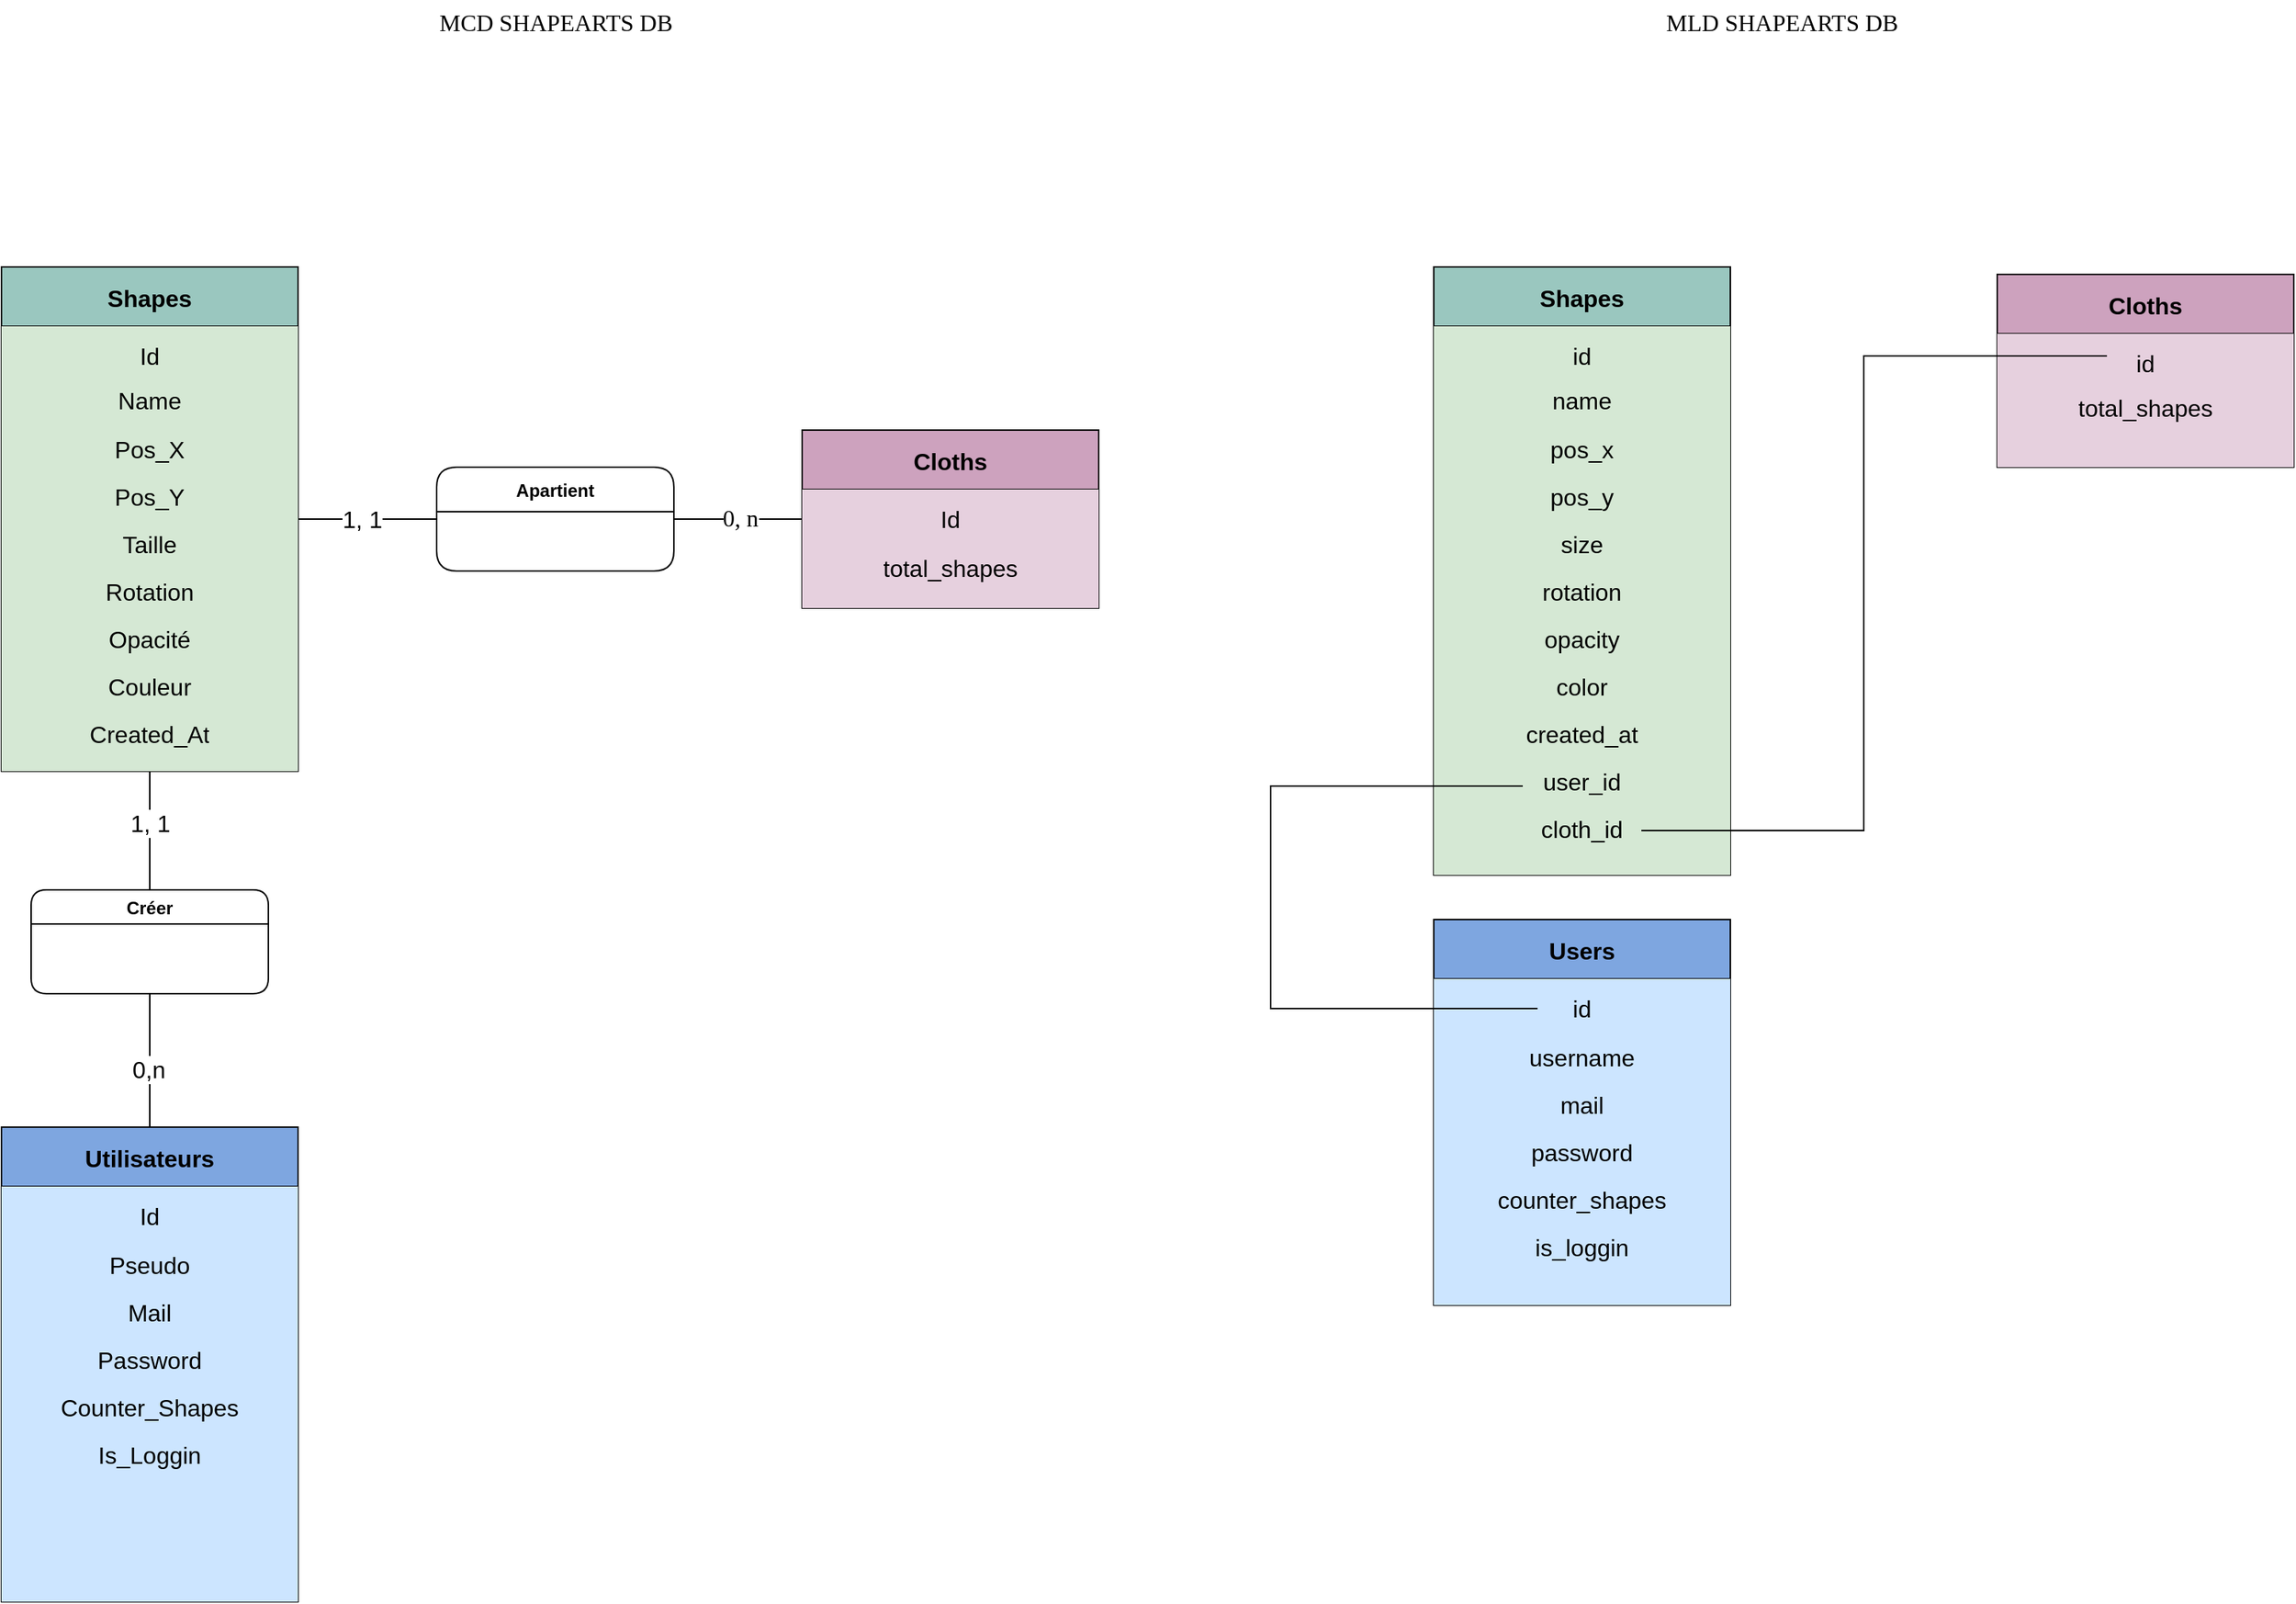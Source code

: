 <mxfile version="20.0.0" type="device"><diagram id="D3zJC0xwWxF1aX9Q_evk" name="Page-1"><mxGraphModel dx="1296" dy="1274" grid="1" gridSize="10" guides="1" tooltips="1" connect="1" arrows="1" fold="1" page="1" pageScale="1" pageWidth="827" pageHeight="1169" math="0" shadow="0"><root><mxCell id="0"/><mxCell id="1" parent="0"/><mxCell id="R02pr1ooqTb4n53eNE_C-15" style="edgeStyle=none;rounded=0;orthogonalLoop=1;jettySize=auto;html=1;exitX=1;exitY=0.5;exitDx=0;exitDy=0;entryX=0;entryY=0.5;entryDx=0;entryDy=0;endArrow=none;endFill=0;" edge="1" parent="1" source="R02pr1ooqTb4n53eNE_C-12" target="R02pr1ooqTb4n53eNE_C-14"><mxGeometry relative="1" as="geometry"/></mxCell><mxCell id="R02pr1ooqTb4n53eNE_C-32" value="1, 1" style="edgeLabel;html=1;align=center;verticalAlign=middle;resizable=0;points=[];fontSize=16;" vertex="1" connectable="0" parent="R02pr1ooqTb4n53eNE_C-15"><mxGeometry x="-0.079" relative="1" as="geometry"><mxPoint as="offset"/></mxGeometry></mxCell><mxCell id="R02pr1ooqTb4n53eNE_C-12" value="Shapes" style="swimlane;startSize=40;labelBackgroundColor=none;fillColor=#9AC7BF;fontSize=16;" vertex="1" parent="1"><mxGeometry x="40" y="200" width="200" height="340" as="geometry"/></mxCell><mxCell id="R02pr1ooqTb4n53eNE_C-21" value="&lt;h1 style=&quot;font-size: 16px;&quot;&gt;&lt;span style=&quot;background-color: initial; font-size: 16px; font-weight: normal; line-height: 1;&quot;&gt;Id&lt;/span&gt;&lt;br style=&quot;font-size: 16px;&quot;&gt;&lt;/h1&gt;&lt;div&gt;&lt;span style=&quot;background-color: initial; font-size: 16px; font-weight: normal; line-height: 1;&quot;&gt;Name&lt;/span&gt;&lt;/div&gt;&lt;p style=&quot;font-size: 16px; line-height: 1;&quot;&gt;Pos_X&lt;/p&gt;&lt;p style=&quot;font-size: 16px; line-height: 1;&quot;&gt;Pos_Y&lt;/p&gt;&lt;p style=&quot;font-size: 16px; line-height: 1;&quot;&gt;Taille&lt;/p&gt;&lt;p style=&quot;font-size: 16px; line-height: 1;&quot;&gt;Rotation&lt;/p&gt;&lt;p style=&quot;font-size: 16px; line-height: 1;&quot;&gt;Opacité&lt;/p&gt;&lt;p style=&quot;font-size: 16px; line-height: 1;&quot;&gt;Couleur&lt;/p&gt;&lt;p style=&quot;font-size: 16px; line-height: 1;&quot;&gt;Created_At&lt;/p&gt;" style="text;html=1;strokeColor=none;fillColor=#D5E8D4;spacing=5;spacingTop=-10;whiteSpace=wrap;overflow=hidden;rounded=0;align=center;fontSize=16;" vertex="1" parent="R02pr1ooqTb4n53eNE_C-12"><mxGeometry y="40" width="200" height="300" as="geometry"/></mxCell><mxCell id="R02pr1ooqTb4n53eNE_C-22" style="edgeStyle=none;rounded=0;orthogonalLoop=1;jettySize=auto;html=1;entryX=0.5;entryY=0;entryDx=0;entryDy=0;fontSize=16;endArrow=none;endFill=0;" edge="1" parent="R02pr1ooqTb4n53eNE_C-12" source="R02pr1ooqTb4n53eNE_C-21" target="R02pr1ooqTb4n53eNE_C-21"><mxGeometry relative="1" as="geometry"/></mxCell><mxCell id="R02pr1ooqTb4n53eNE_C-51" style="edgeStyle=none;rounded=0;orthogonalLoop=1;jettySize=auto;html=1;entryX=0;entryY=0.25;entryDx=0;entryDy=0;fontFamily=Verdana;fontSize=16;endArrow=none;endFill=0;" edge="1" parent="1" source="R02pr1ooqTb4n53eNE_C-14" target="R02pr1ooqTb4n53eNE_C-28"><mxGeometry relative="1" as="geometry"/></mxCell><mxCell id="R02pr1ooqTb4n53eNE_C-52" value="0, n" style="edgeLabel;html=1;align=center;verticalAlign=middle;resizable=0;points=[];fontSize=16;fontFamily=Verdana;" vertex="1" connectable="0" parent="R02pr1ooqTb4n53eNE_C-51"><mxGeometry x="0.031" y="1" relative="1" as="geometry"><mxPoint as="offset"/></mxGeometry></mxCell><mxCell id="R02pr1ooqTb4n53eNE_C-14" value="Apartient" style="swimlane;startSize=30;rounded=1;gradientColor=#ffffff;gradientDirection=west;" vertex="1" parent="1"><mxGeometry x="333.5" y="335" width="160" height="70" as="geometry"/></mxCell><mxCell id="R02pr1ooqTb4n53eNE_C-20" style="edgeStyle=none;rounded=0;orthogonalLoop=1;jettySize=auto;html=1;exitX=0.5;exitY=0;exitDx=0;exitDy=0;entryX=0.5;entryY=1;entryDx=0;entryDy=0;endArrow=none;endFill=0;" edge="1" parent="1" source="R02pr1ooqTb4n53eNE_C-18" target="R02pr1ooqTb4n53eNE_C-12"><mxGeometry relative="1" as="geometry"/></mxCell><mxCell id="R02pr1ooqTb4n53eNE_C-34" value="1, 1" style="edgeLabel;html=1;align=center;verticalAlign=middle;resizable=0;points=[];fontSize=16;" vertex="1" connectable="0" parent="R02pr1ooqTb4n53eNE_C-20"><mxGeometry x="0.133" relative="1" as="geometry"><mxPoint as="offset"/></mxGeometry></mxCell><mxCell id="R02pr1ooqTb4n53eNE_C-26" style="edgeStyle=none;rounded=0;orthogonalLoop=1;jettySize=auto;html=1;exitX=0.5;exitY=1;exitDx=0;exitDy=0;entryX=0.5;entryY=0;entryDx=0;entryDy=0;fontSize=16;endArrow=none;endFill=0;" edge="1" parent="1" source="R02pr1ooqTb4n53eNE_C-18" target="R02pr1ooqTb4n53eNE_C-23"><mxGeometry relative="1" as="geometry"/></mxCell><mxCell id="R02pr1ooqTb4n53eNE_C-35" value="0,n" style="edgeLabel;html=1;align=center;verticalAlign=middle;resizable=0;points=[];fontSize=16;" vertex="1" connectable="0" parent="R02pr1ooqTb4n53eNE_C-26"><mxGeometry x="0.123" y="-1" relative="1" as="geometry"><mxPoint as="offset"/></mxGeometry></mxCell><mxCell id="R02pr1ooqTb4n53eNE_C-18" value="Créer" style="swimlane;startSize=23;rounded=1;" vertex="1" parent="1"><mxGeometry x="60" y="620" width="160" height="70" as="geometry"/></mxCell><mxCell id="R02pr1ooqTb4n53eNE_C-23" value="Utilisateurs" style="swimlane;startSize=40;labelBackgroundColor=none;fillColor=#7EA6E0;fontSize=16;" vertex="1" parent="1"><mxGeometry x="40" y="780" width="200" height="320" as="geometry"/></mxCell><mxCell id="R02pr1ooqTb4n53eNE_C-24" value="&lt;h1 style=&quot;font-size: 16px;&quot;&gt;&lt;span style=&quot;background-color: initial; font-size: 16px; font-weight: normal; line-height: 1;&quot;&gt;Id&lt;/span&gt;&lt;br style=&quot;font-size: 16px;&quot;&gt;&lt;/h1&gt;&lt;p style=&quot;font-size: 16px; line-height: 1;&quot;&gt;Pseudo&lt;/p&gt;&lt;p style=&quot;font-size: 16px; line-height: 1;&quot;&gt;Mail&lt;/p&gt;&lt;p style=&quot;font-size: 16px; line-height: 1;&quot;&gt;Password&lt;/p&gt;&lt;p style=&quot;font-size: 16px; line-height: 1;&quot;&gt;Counter_Shapes&lt;/p&gt;&lt;p style=&quot;font-size: 16px; line-height: 1;&quot;&gt;Is_Loggin&lt;/p&gt;" style="text;html=1;strokeColor=none;fillColor=#CCE5FF;spacing=5;spacingTop=-10;whiteSpace=wrap;overflow=hidden;rounded=0;align=center;fontSize=16;" vertex="1" parent="R02pr1ooqTb4n53eNE_C-23"><mxGeometry y="40" width="200" height="280" as="geometry"/></mxCell><mxCell id="R02pr1ooqTb4n53eNE_C-25" style="edgeStyle=none;rounded=0;orthogonalLoop=1;jettySize=auto;html=1;entryX=0.5;entryY=0;entryDx=0;entryDy=0;fontSize=16;endArrow=none;endFill=0;" edge="1" parent="R02pr1ooqTb4n53eNE_C-23" source="R02pr1ooqTb4n53eNE_C-24" target="R02pr1ooqTb4n53eNE_C-24"><mxGeometry relative="1" as="geometry"/></mxCell><mxCell id="R02pr1ooqTb4n53eNE_C-27" value="Cloths" style="swimlane;startSize=40;labelBackgroundColor=none;fillColor=#CDA2BE;fontSize=16;" vertex="1" parent="1"><mxGeometry x="580" y="310" width="200" height="120" as="geometry"/></mxCell><mxCell id="R02pr1ooqTb4n53eNE_C-28" value="&lt;h1 style=&quot;font-size: 16px;&quot;&gt;&lt;span style=&quot;background-color: initial; font-size: 16px; font-weight: normal; line-height: 1;&quot;&gt;Id&lt;/span&gt;&lt;br style=&quot;font-size: 16px;&quot;&gt;&lt;/h1&gt;&lt;p style=&quot;font-size: 16px; line-height: 1;&quot;&gt;total_shapes&lt;/p&gt;" style="text;html=1;strokeColor=none;fillColor=#E6D0DE;spacing=5;spacingTop=-10;whiteSpace=wrap;overflow=hidden;rounded=0;align=center;fontSize=16;" vertex="1" parent="R02pr1ooqTb4n53eNE_C-27"><mxGeometry y="40" width="200" height="80" as="geometry"/></mxCell><mxCell id="R02pr1ooqTb4n53eNE_C-29" style="edgeStyle=none;rounded=0;orthogonalLoop=1;jettySize=auto;html=1;entryX=0.5;entryY=0;entryDx=0;entryDy=0;fontSize=16;endArrow=none;endFill=0;" edge="1" parent="R02pr1ooqTb4n53eNE_C-27" source="R02pr1ooqTb4n53eNE_C-28" target="R02pr1ooqTb4n53eNE_C-28"><mxGeometry relative="1" as="geometry"/></mxCell><mxCell id="R02pr1ooqTb4n53eNE_C-36" value="Shapes" style="swimlane;startSize=40;labelBackgroundColor=none;fillColor=#9AC7BF;fontSize=16;" vertex="1" parent="1"><mxGeometry x="1006" y="200" width="200" height="410" as="geometry"/></mxCell><mxCell id="R02pr1ooqTb4n53eNE_C-37" value="&lt;h1 style=&quot;font-size: 16px;&quot;&gt;&lt;span style=&quot;background-color: initial; font-size: 16px; font-weight: normal; line-height: 1;&quot;&gt;id&lt;/span&gt;&lt;br style=&quot;font-size: 16px;&quot;&gt;&lt;/h1&gt;&lt;div&gt;&lt;span style=&quot;background-color: initial; font-size: 16px; font-weight: normal; line-height: 1;&quot;&gt;name&lt;/span&gt;&lt;/div&gt;&lt;p style=&quot;font-size: 16px; line-height: 1;&quot;&gt;pos_x&lt;/p&gt;&lt;p style=&quot;font-size: 16px; line-height: 1;&quot;&gt;pos_y&lt;/p&gt;&lt;p style=&quot;font-size: 16px; line-height: 1;&quot;&gt;size&lt;/p&gt;&lt;p style=&quot;font-size: 16px; line-height: 1;&quot;&gt;rotation&lt;/p&gt;&lt;p style=&quot;font-size: 16px; line-height: 1;&quot;&gt;opacity&lt;/p&gt;&lt;p style=&quot;font-size: 16px; line-height: 1;&quot;&gt;color&lt;/p&gt;&lt;p style=&quot;font-size: 16px; line-height: 1;&quot;&gt;created_at&lt;/p&gt;&lt;p style=&quot;font-size: 16px; line-height: 1;&quot;&gt;user_id&lt;/p&gt;&lt;p style=&quot;font-size: 16px; line-height: 1;&quot;&gt;cloth_id&lt;/p&gt;" style="text;html=1;strokeColor=none;fillColor=#D5E8D4;spacing=5;spacingTop=-10;whiteSpace=wrap;overflow=hidden;rounded=0;align=center;fontSize=16;" vertex="1" parent="R02pr1ooqTb4n53eNE_C-36"><mxGeometry y="40" width="200" height="370" as="geometry"/></mxCell><mxCell id="R02pr1ooqTb4n53eNE_C-38" style="edgeStyle=none;rounded=0;orthogonalLoop=1;jettySize=auto;html=1;entryX=0.5;entryY=0;entryDx=0;entryDy=0;fontSize=16;endArrow=none;endFill=0;" edge="1" parent="R02pr1ooqTb4n53eNE_C-36" source="R02pr1ooqTb4n53eNE_C-37" target="R02pr1ooqTb4n53eNE_C-37"><mxGeometry relative="1" as="geometry"/></mxCell><mxCell id="R02pr1ooqTb4n53eNE_C-39" value="Users" style="swimlane;startSize=40;labelBackgroundColor=none;fillColor=#7EA6E0;fontSize=16;" vertex="1" parent="1"><mxGeometry x="1006" y="640" width="200" height="260" as="geometry"/></mxCell><mxCell id="R02pr1ooqTb4n53eNE_C-40" value="&lt;h1 style=&quot;font-size: 16px;&quot;&gt;&lt;span style=&quot;background-color: initial; font-size: 16px; font-weight: normal; line-height: 1;&quot;&gt;id&lt;/span&gt;&lt;br style=&quot;font-size: 16px;&quot;&gt;&lt;/h1&gt;&lt;p style=&quot;font-size: 16px; line-height: 1;&quot;&gt;username&lt;/p&gt;&lt;p style=&quot;font-size: 16px; line-height: 1;&quot;&gt;mail&lt;/p&gt;&lt;p style=&quot;font-size: 16px; line-height: 1;&quot;&gt;password&lt;/p&gt;&lt;p style=&quot;font-size: 16px; line-height: 1;&quot;&gt;counter_shapes&lt;/p&gt;&lt;p style=&quot;font-size: 16px; line-height: 1;&quot;&gt;is_loggin&lt;/p&gt;" style="text;html=1;strokeColor=none;fillColor=#CCE5FF;spacing=5;spacingTop=-10;whiteSpace=wrap;overflow=hidden;rounded=0;align=center;fontSize=16;" vertex="1" parent="R02pr1ooqTb4n53eNE_C-39"><mxGeometry y="40" width="200" height="220" as="geometry"/></mxCell><mxCell id="R02pr1ooqTb4n53eNE_C-41" style="edgeStyle=none;rounded=0;orthogonalLoop=1;jettySize=auto;html=1;entryX=0.5;entryY=0;entryDx=0;entryDy=0;fontSize=16;endArrow=none;endFill=0;" edge="1" parent="R02pr1ooqTb4n53eNE_C-39" source="R02pr1ooqTb4n53eNE_C-40" target="R02pr1ooqTb4n53eNE_C-40"><mxGeometry relative="1" as="geometry"/></mxCell><mxCell id="R02pr1ooqTb4n53eNE_C-42" value="Cloths" style="swimlane;startSize=40;labelBackgroundColor=none;fillColor=#CDA2BE;fontSize=16;" vertex="1" parent="1"><mxGeometry x="1386" y="205" width="200" height="130" as="geometry"/></mxCell><mxCell id="R02pr1ooqTb4n53eNE_C-43" value="&lt;h1 style=&quot;font-size: 16px;&quot;&gt;&lt;span style=&quot;font-weight: 400;&quot;&gt;id&lt;/span&gt;&lt;/h1&gt;&lt;div&gt;&lt;span style=&quot;font-weight: 400;&quot;&gt;total_shapes&lt;/span&gt;&lt;/div&gt;" style="text;html=1;strokeColor=none;fillColor=#E6D0DE;spacing=5;spacingTop=-10;whiteSpace=wrap;overflow=hidden;rounded=0;align=center;fontSize=16;" vertex="1" parent="R02pr1ooqTb4n53eNE_C-42"><mxGeometry y="40" width="200" height="90" as="geometry"/></mxCell><mxCell id="R02pr1ooqTb4n53eNE_C-44" style="edgeStyle=none;rounded=0;orthogonalLoop=1;jettySize=auto;html=1;entryX=0.5;entryY=0;entryDx=0;entryDy=0;fontSize=16;endArrow=none;endFill=0;" edge="1" parent="R02pr1ooqTb4n53eNE_C-42" source="R02pr1ooqTb4n53eNE_C-43" target="R02pr1ooqTb4n53eNE_C-43"><mxGeometry relative="1" as="geometry"/></mxCell><mxCell id="R02pr1ooqTb4n53eNE_C-45" style="edgeStyle=none;rounded=0;orthogonalLoop=1;jettySize=auto;html=1;entryX=0.3;entryY=0.838;entryDx=0;entryDy=0;entryPerimeter=0;fontSize=16;endArrow=none;endFill=0;" edge="1" parent="1" target="R02pr1ooqTb4n53eNE_C-37"><mxGeometry relative="1" as="geometry"><mxPoint x="1076" y="700" as="sourcePoint"/><Array as="points"><mxPoint x="896" y="700"/><mxPoint x="896" y="550"/></Array></mxGeometry></mxCell><mxCell id="R02pr1ooqTb4n53eNE_C-46" style="edgeStyle=none;rounded=0;orthogonalLoop=1;jettySize=auto;html=1;entryX=0.7;entryY=0.919;entryDx=0;entryDy=0;entryPerimeter=0;fontSize=16;endArrow=none;endFill=0;" edge="1" parent="1" target="R02pr1ooqTb4n53eNE_C-37"><mxGeometry relative="1" as="geometry"><mxPoint x="1460" y="260" as="sourcePoint"/><Array as="points"><mxPoint x="1296" y="260"/><mxPoint x="1296" y="580"/></Array></mxGeometry></mxCell><mxCell id="R02pr1ooqTb4n53eNE_C-49" value="MLD SHAPEARTS DB" style="text;html=1;strokeColor=none;fillColor=none;align=center;verticalAlign=middle;whiteSpace=wrap;rounded=0;labelBackgroundColor=none;fontSize=16;fontFamily=Verdana;" vertex="1" parent="1"><mxGeometry x="1151" y="20" width="180" height="30" as="geometry"/></mxCell><mxCell id="R02pr1ooqTb4n53eNE_C-50" value="MCD SHAPEARTS DB" style="text;html=1;strokeColor=none;fillColor=none;align=center;verticalAlign=middle;whiteSpace=wrap;rounded=0;labelBackgroundColor=none;fontSize=16;fontFamily=Verdana;" vertex="1" parent="1"><mxGeometry x="324" y="20" width="180" height="30" as="geometry"/></mxCell></root></mxGraphModel></diagram></mxfile>